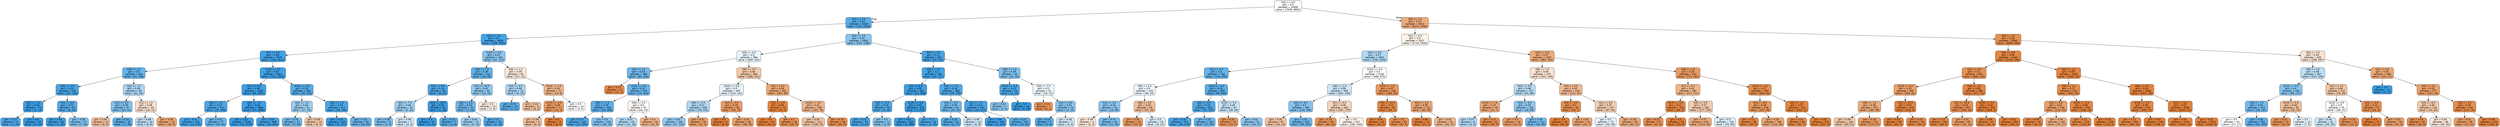 digraph Tree {
node [shape=box, style="filled, rounded", color="black", fontname=helvetica] ;
edge [fontname=helvetica] ;
0 [label="X[2] <= 0.5\ngini = 0.5\nsamples = 14000\nvalue = [7045, 6955]", fillcolor="#fffdfc"] ;
1 [label="X[5] <= 0.5\ngini = 0.23\nsamples = 5648\nvalue = [732, 4916]", fillcolor="#56ace9"] ;
0 -> 1 [labeldistance=2.5, labelangle=45, headlabel="True"] ;
2 [label="X[0] <= 3.5\ngini = 0.1\nsamples = 3839\nvalue = [209, 3630]", fillcolor="#44a3e6"] ;
1 -> 2 ;
3 [label="X[3] <= 5.5\ngini = 0.08\nsamples = 3675\nvalue = [162, 3513]", fillcolor="#42a2e6"] ;
2 -> 3 ;
4 [label="X[8] <= 1.5\ngini = 0.3\nsamples = 224\nvalue = [41, 183]", fillcolor="#65b3eb"] ;
3 -> 4 ;
5 [label="X[0] <= 0.5\ngini = 0.13\nsamples = 139\nvalue = [10, 129]", fillcolor="#48a5e7"] ;
4 -> 5 ;
6 [label="X[3] <= 1.5\ngini = 0.05\nsamples = 76\nvalue = [2, 74]", fillcolor="#3ea0e6"] ;
5 -> 6 ;
7 [label="gini = 0.17\nsamples = 22\nvalue = [2, 20]", fillcolor="#4da7e8"] ;
6 -> 7 ;
8 [label="gini = 0.0\nsamples = 54\nvalue = [0, 54]", fillcolor="#399de5"] ;
6 -> 8 ;
9 [label="X[4] <= 0.5\ngini = 0.22\nsamples = 63\nvalue = [8, 55]", fillcolor="#56abe9"] ;
5 -> 9 ;
10 [label="gini = 0.05\nsamples = 36\nvalue = [1, 35]", fillcolor="#3fa0e6"] ;
9 -> 10 ;
11 [label="gini = 0.38\nsamples = 27\nvalue = [7, 20]", fillcolor="#7ebfee"] ;
9 -> 11 ;
12 [label="X[0] <= 1.5\ngini = 0.46\nsamples = 85\nvalue = [31, 54]", fillcolor="#abd5f4"] ;
4 -> 12 ;
13 [label="X[1] <= 0.5\ngini = 0.39\nsamples = 57\nvalue = [15, 42]", fillcolor="#80c0ee"] ;
12 -> 13 ;
14 [label="gini = 0.44\nsamples = 12\nvalue = [8, 4]", fillcolor="#f2c09c"] ;
13 -> 14 ;
15 [label="gini = 0.26\nsamples = 45\nvalue = [7, 38]", fillcolor="#5dafea"] ;
13 -> 15 ;
16 [label="X[1] <= 1.5\ngini = 0.49\nsamples = 28\nvalue = [16, 12]", fillcolor="#f8e0ce"] ;
12 -> 16 ;
17 [label="gini = 0.48\nsamples = 15\nvalue = [6, 9]", fillcolor="#bddef6"] ;
16 -> 17 ;
18 [label="gini = 0.36\nsamples = 13\nvalue = [10, 3]", fillcolor="#eda774"] ;
16 -> 18 ;
19 [label="X[10] <= 4.5\ngini = 0.07\nsamples = 3451\nvalue = [121, 3330]", fillcolor="#40a1e6"] ;
3 -> 19 ;
20 [label="X[1] <= 0.5\ngini = 0.05\nsamples = 3183\nvalue = [86, 3097]", fillcolor="#3ea0e6"] ;
19 -> 20 ;
21 [label="X[8] <= 2.5\ngini = 0.17\nsamples = 317\nvalue = [29, 288]", fillcolor="#4da7e8"] ;
20 -> 21 ;
22 [label="gini = 0.11\nsamples = 240\nvalue = [14, 226]", fillcolor="#45a3e7"] ;
21 -> 22 ;
23 [label="gini = 0.31\nsamples = 77\nvalue = [15, 62]", fillcolor="#69b5eb"] ;
21 -> 23 ;
24 [label="X[0] <= 1.5\ngini = 0.04\nsamples = 2866\nvalue = [57, 2809]", fillcolor="#3d9fe6"] ;
20 -> 24 ;
25 [label="gini = 0.02\nsamples = 2168\nvalue = [23, 2145]", fillcolor="#3b9ee5"] ;
24 -> 25 ;
26 [label="gini = 0.09\nsamples = 698\nvalue = [34, 664]", fillcolor="#43a2e6"] ;
24 -> 26 ;
27 [label="X[10] <= 5.5\ngini = 0.23\nsamples = 268\nvalue = [35, 233]", fillcolor="#57ace9"] ;
19 -> 27 ;
28 [label="X[0] <= 1.5\ngini = 0.44\nsamples = 51\nvalue = [17, 34]", fillcolor="#9ccef2"] ;
27 -> 28 ;
29 [label="gini = 0.34\nsamples = 37\nvalue = [8, 29]", fillcolor="#70b8ec"] ;
28 -> 29 ;
30 [label="gini = 0.46\nsamples = 14\nvalue = [9, 5]", fillcolor="#f3c7a7"] ;
28 -> 30 ;
31 [label="X[8] <= 1.5\ngini = 0.15\nsamples = 217\nvalue = [18, 199]", fillcolor="#4ba6e7"] ;
27 -> 31 ;
32 [label="gini = 0.03\nsamples = 133\nvalue = [2, 131]", fillcolor="#3c9ee5"] ;
31 -> 32 ;
33 [label="gini = 0.31\nsamples = 84\nvalue = [16, 68]", fillcolor="#68b4eb"] ;
31 -> 33 ;
34 [label="X[10] <= 3.5\ngini = 0.41\nsamples = 164\nvalue = [47, 117]", fillcolor="#89c4ef"] ;
2 -> 34 ;
35 [label="X[8] <= 1.5\ngini = 0.29\nsamples = 115\nvalue = [20, 95]", fillcolor="#63b2ea"] ;
34 -> 35 ;
36 [label="X[3] <= 9.5\ngini = 0.16\nsamples = 69\nvalue = [6, 63]", fillcolor="#4ca6e7"] ;
35 -> 36 ;
37 [label="X[3] <= 7.5\ngini = 0.44\nsamples = 15\nvalue = [5, 10]", fillcolor="#9ccef2"] ;
36 -> 37 ;
38 [label="gini = 0.38\nsamples = 8\nvalue = [2, 6]", fillcolor="#7bbeee"] ;
37 -> 38 ;
39 [label="gini = 0.49\nsamples = 7\nvalue = [3, 4]", fillcolor="#cee6f8"] ;
37 -> 39 ;
40 [label="X[3] <= 19.5\ngini = 0.04\nsamples = 54\nvalue = [1, 53]", fillcolor="#3d9fe5"] ;
36 -> 40 ;
41 [label="gini = 0.0\nsamples = 47\nvalue = [0, 47]", fillcolor="#399de5"] ;
40 -> 41 ;
42 [label="gini = 0.24\nsamples = 7\nvalue = [1, 6]", fillcolor="#5aade9"] ;
40 -> 42 ;
43 [label="X[3] <= 18.5\ngini = 0.42\nsamples = 46\nvalue = [14, 32]", fillcolor="#90c8f0"] ;
35 -> 43 ;
44 [label="X[8] <= 2.5\ngini = 0.33\nsamples = 33\nvalue = [7, 26]", fillcolor="#6eb7ec"] ;
43 -> 44 ;
45 [label="gini = 0.44\nsamples = 15\nvalue = [5, 10]", fillcolor="#9ccef2"] ;
44 -> 45 ;
46 [label="gini = 0.2\nsamples = 18\nvalue = [2, 16]", fillcolor="#52a9e8"] ;
44 -> 46 ;
47 [label="gini = 0.5\nsamples = 13\nvalue = [7, 6]", fillcolor="#fbede3"] ;
43 -> 47 ;
48 [label="X[8] <= 1.5\ngini = 0.49\nsamples = 49\nvalue = [27, 22]", fillcolor="#fae8da"] ;
34 -> 48 ;
49 [label="X[4] <= 0.5\ngini = 0.46\nsamples = 22\nvalue = [8, 14]", fillcolor="#aad5f4"] ;
48 -> 49 ;
50 [label="gini = 0.26\nsamples = 13\nvalue = [2, 11]", fillcolor="#5dafea"] ;
49 -> 50 ;
51 [label="gini = 0.44\nsamples = 9\nvalue = [6, 3]", fillcolor="#f2c09c"] ;
49 -> 51 ;
52 [label="X[10] <= 5.5\ngini = 0.42\nsamples = 27\nvalue = [19, 8]", fillcolor="#f0b68c"] ;
48 -> 52 ;
53 [label="X[10] <= 4.5\ngini = 0.29\nsamples = 17\nvalue = [14, 3]", fillcolor="#eb9c63"] ;
52 -> 53 ;
54 [label="gini = 0.44\nsamples = 9\nvalue = [6, 3]", fillcolor="#f2c09c"] ;
53 -> 54 ;
55 [label="gini = 0.0\nsamples = 8\nvalue = [8, 0]", fillcolor="#e58139"] ;
53 -> 55 ;
56 [label="gini = 0.5\nsamples = 10\nvalue = [5, 5]", fillcolor="#ffffff"] ;
52 -> 56 ;
57 [label="X[6] <= 2.5\ngini = 0.41\nsamples = 1809\nvalue = [523, 1286]", fillcolor="#8ac5f0"] ;
1 -> 57 ;
58 [label="X[0] <= 0.5\ngini = 0.5\nsamples = 994\nvalue = [469, 525]", fillcolor="#eaf5fc"] ;
57 -> 58 ;
59 [label="X[3] <= 1.5\ngini = 0.34\nsamples = 388\nvalue = [84, 304]", fillcolor="#70b8ec"] ;
58 -> 59 ;
60 [label="gini = 0.15\nsamples = 12\nvalue = [11, 1]", fillcolor="#e78c4b"] ;
59 -> 60 ;
61 [label="X[10] <= 4.5\ngini = 0.31\nsamples = 376\nvalue = [73, 303]", fillcolor="#69b5eb"] ;
59 -> 61 ;
62 [label="X[8] <= 1.5\ngini = 0.25\nsamples = 329\nvalue = [49, 280]", fillcolor="#5caeea"] ;
61 -> 62 ;
63 [label="gini = 0.17\nsamples = 226\nvalue = [21, 205]", fillcolor="#4da7e8"] ;
62 -> 63 ;
64 [label="gini = 0.4\nsamples = 103\nvalue = [28, 75]", fillcolor="#83c2ef"] ;
62 -> 64 ;
65 [label="X[8] <= 2.5\ngini = 0.5\nsamples = 47\nvalue = [24, 23]", fillcolor="#fefaf7"] ;
61 -> 65 ;
66 [label="gini = 0.47\nsamples = 29\nvalue = [11, 18]", fillcolor="#b2d9f5"] ;
65 -> 66 ;
67 [label="gini = 0.4\nsamples = 18\nvalue = [13, 5]", fillcolor="#efb185"] ;
65 -> 67 ;
68 [label="X[8] <= 1.5\ngini = 0.46\nsamples = 606\nvalue = [385, 221]", fillcolor="#f4c9ab"] ;
58 -> 68 ;
69 [label="X[10] <= 4.5\ngini = 0.5\nsamples = 265\nvalue = [124, 141]", fillcolor="#e7f3fc"] ;
68 -> 69 ;
70 [label="X[0] <= 3.5\ngini = 0.47\nsamples = 209\nvalue = [78, 131]", fillcolor="#afd7f4"] ;
69 -> 70 ;
71 [label="gini = 0.43\nsamples = 183\nvalue = [57, 126]", fillcolor="#93c9f1"] ;
70 -> 71 ;
72 [label="gini = 0.31\nsamples = 26\nvalue = [21, 5]", fillcolor="#eb9f68"] ;
70 -> 72 ;
73 [label="X[3] <= 3.5\ngini = 0.29\nsamples = 56\nvalue = [46, 10]", fillcolor="#eb9c64"] ;
69 -> 73 ;
74 [label="gini = 0.0\nsamples = 8\nvalue = [8, 0]", fillcolor="#e58139"] ;
73 -> 74 ;
75 [label="gini = 0.33\nsamples = 48\nvalue = [38, 10]", fillcolor="#eca26d"] ;
73 -> 75 ;
76 [label="X[3] <= 6.5\ngini = 0.36\nsamples = 341\nvalue = [261, 80]", fillcolor="#eda876"] ;
68 -> 76 ;
77 [label="X[3] <= 4.5\ngini = 0.05\nsamples = 72\nvalue = [70, 2]", fillcolor="#e6853f"] ;
76 -> 77 ;
78 [label="gini = 0.0\nsamples = 54\nvalue = [54, 0]", fillcolor="#e58139"] ;
77 -> 78 ;
79 [label="gini = 0.2\nsamples = 18\nvalue = [16, 2]", fillcolor="#e89152"] ;
77 -> 79 ;
80 [label="X[10] <= 4.5\ngini = 0.41\nsamples = 269\nvalue = [191, 78]", fillcolor="#f0b48a"] ;
76 -> 80 ;
81 [label="gini = 0.45\nsamples = 211\nvalue = [139, 72]", fillcolor="#f2c2a0"] ;
80 -> 81 ;
82 [label="gini = 0.19\nsamples = 58\nvalue = [52, 6]", fillcolor="#e89050"] ;
80 -> 82 ;
83 [label="X[0] <= 3.5\ngini = 0.12\nsamples = 815\nvalue = [54, 761]", fillcolor="#47a4e7"] ;
57 -> 83 ;
84 [label="X[8] <= 1.5\ngini = 0.1\nsamples = 769\nvalue = [42, 727]", fillcolor="#44a3e7"] ;
83 -> 84 ;
85 [label="X[3] <= 6.5\ngini = 0.05\nsamples = 481\nvalue = [13, 468]", fillcolor="#3ea0e6"] ;
84 -> 85 ;
86 [label="X[3] <= 5.5\ngini = 0.19\nsamples = 55\nvalue = [6, 49]", fillcolor="#51a9e8"] ;
85 -> 86 ;
87 [label="gini = 0.13\nsamples = 44\nvalue = [3, 41]", fillcolor="#47a4e7"] ;
86 -> 87 ;
88 [label="gini = 0.4\nsamples = 11\nvalue = [3, 8]", fillcolor="#83c2ef"] ;
86 -> 88 ;
89 [label="X[10] <= 5.5\ngini = 0.03\nsamples = 426\nvalue = [7, 419]", fillcolor="#3c9fe5"] ;
85 -> 89 ;
90 [label="gini = 0.02\nsamples = 393\nvalue = [4, 389]", fillcolor="#3b9ee5"] ;
89 -> 90 ;
91 [label="gini = 0.17\nsamples = 33\nvalue = [3, 30]", fillcolor="#4da7e8"] ;
89 -> 91 ;
92 [label="X[3] <= 7.5\ngini = 0.18\nsamples = 288\nvalue = [29, 259]", fillcolor="#4fa8e8"] ;
84 -> 92 ;
93 [label="X[0] <= 0.5\ngini = 0.35\nsamples = 45\nvalue = [10, 35]", fillcolor="#72b9ec"] ;
92 -> 93 ;
94 [label="gini = 0.22\nsamples = 31\nvalue = [4, 27]", fillcolor="#56ace9"] ;
93 -> 94 ;
95 [label="gini = 0.49\nsamples = 14\nvalue = [6, 8]", fillcolor="#cee6f8"] ;
93 -> 95 ;
96 [label="X[1] <= 1.5\ngini = 0.14\nsamples = 243\nvalue = [19, 224]", fillcolor="#4aa5e7"] ;
92 -> 96 ;
97 [label="gini = 0.06\nsamples = 136\nvalue = [4, 132]", fillcolor="#3fa0e6"] ;
96 -> 97 ;
98 [label="gini = 0.24\nsamples = 107\nvalue = [15, 92]", fillcolor="#59ade9"] ;
96 -> 98 ;
99 [label="X[8] <= 1.5\ngini = 0.39\nsamples = 46\nvalue = [12, 34]", fillcolor="#7fc0ee"] ;
83 -> 99 ;
100 [label="X[10] <= 0.5\ngini = 0.15\nsamples = 25\nvalue = [2, 23]", fillcolor="#4aa6e7"] ;
99 -> 100 ;
101 [label="gini = 0.41\nsamples = 7\nvalue = [2, 5]", fillcolor="#88c4ef"] ;
100 -> 101 ;
102 [label="gini = 0.0\nsamples = 18\nvalue = [0, 18]", fillcolor="#399de5"] ;
100 -> 102 ;
103 [label="X[3] <= 7.5\ngini = 0.5\nsamples = 21\nvalue = [10, 11]", fillcolor="#edf6fd"] ;
99 -> 103 ;
104 [label="gini = 0.24\nsamples = 7\nvalue = [6, 1]", fillcolor="#e9965a"] ;
103 -> 104 ;
105 [label="X[4] <= 0.5\ngini = 0.41\nsamples = 14\nvalue = [4, 10]", fillcolor="#88c4ef"] ;
103 -> 105 ;
106 [label="gini = 0.24\nsamples = 7\nvalue = [1, 6]", fillcolor="#5aade9"] ;
105 -> 106 ;
107 [label="gini = 0.49\nsamples = 7\nvalue = [3, 4]", fillcolor="#cee6f8"] ;
105 -> 107 ;
108 [label="X[6] <= 1.5\ngini = 0.37\nsamples = 8352\nvalue = [6313, 2039]", fillcolor="#edaa79"] ;
0 -> 108 [labeldistance=2.5, labelangle=-45, headlabel="False"] ;
109 [label="X[2] <= 4.5\ngini = 0.5\nsamples = 3257\nvalue = [1713, 1544]", fillcolor="#fcf3eb"] ;
108 -> 109 ;
110 [label="X[0] <= 0.5\ngini = 0.47\nsamples = 1950\nvalue = [730, 1220]", fillcolor="#afd8f5"] ;
109 -> 110 ;
111 [label="X[1] <= 0.5\ngini = 0.3\nsamples = 794\nvalue = [144, 650]", fillcolor="#65b3eb"] ;
110 -> 111 ;
112 [label="X[8] <= 1.5\ngini = 0.5\nsamples = 103\nvalue = [49, 54]", fillcolor="#edf6fd"] ;
111 -> 112 ;
113 [label="X[3] <= 6.5\ngini = 0.42\nsamples = 54\nvalue = [16, 38]", fillcolor="#8cc6f0"] ;
112 -> 113 ;
114 [label="gini = 0.49\nsamples = 9\nvalue = [5, 4]", fillcolor="#fae6d7"] ;
113 -> 114 ;
115 [label="gini = 0.37\nsamples = 45\nvalue = [11, 34]", fillcolor="#79bded"] ;
113 -> 115 ;
116 [label="X[8] <= 4.5\ngini = 0.44\nsamples = 49\nvalue = [33, 16]", fillcolor="#f2be99"] ;
112 -> 116 ;
117 [label="gini = 0.29\nsamples = 29\nvalue = [24, 5]", fillcolor="#ea9b62"] ;
116 -> 117 ;
118 [label="gini = 0.5\nsamples = 20\nvalue = [9, 11]", fillcolor="#dbedfa"] ;
116 -> 118 ;
119 [label="X[10] <= 4.5\ngini = 0.24\nsamples = 691\nvalue = [95, 596]", fillcolor="#59ade9"] ;
111 -> 119 ;
120 [label="X[8] <= 3.5\ngini = 0.19\nsamples = 624\nvalue = [67, 557]", fillcolor="#51a9e8"] ;
119 -> 120 ;
121 [label="gini = 0.16\nsamples = 521\nvalue = [46, 475]", fillcolor="#4ca6e8"] ;
120 -> 121 ;
122 [label="gini = 0.32\nsamples = 103\nvalue = [21, 82]", fillcolor="#6cb6ec"] ;
120 -> 122 ;
123 [label="X[10] <= 5.5\ngini = 0.49\nsamples = 67\nvalue = [28, 39]", fillcolor="#c7e3f8"] ;
119 -> 123 ;
124 [label="gini = 0.24\nsamples = 14\nvalue = [12, 2]", fillcolor="#e9965a"] ;
123 -> 124 ;
125 [label="gini = 0.42\nsamples = 53\nvalue = [16, 37]", fillcolor="#8fc7f0"] ;
123 -> 125 ;
126 [label="X[10] <= 4.5\ngini = 0.5\nsamples = 1156\nvalue = [586, 570]", fillcolor="#fefcfa"] ;
110 -> 126 ;
127 [label="X[8] <= 1.5\ngini = 0.49\nsamples = 936\nvalue = [401, 535]", fillcolor="#cde6f8"] ;
126 -> 127 ;
128 [label="X[3] <= 6.5\ngini = 0.4\nsamples = 490\nvalue = [134, 356]", fillcolor="#84c2ef"] ;
127 -> 128 ;
129 [label="gini = 0.45\nsamples = 67\nvalue = [44, 23]", fillcolor="#f3c3a0"] ;
128 -> 129 ;
130 [label="gini = 0.33\nsamples = 423\nvalue = [90, 333]", fillcolor="#6fb7ec"] ;
128 -> 130 ;
131 [label="X[1] <= 0.5\ngini = 0.48\nsamples = 446\nvalue = [267, 179]", fillcolor="#f6d5be"] ;
127 -> 131 ;
132 [label="gini = 0.24\nsamples = 99\nvalue = [85, 14]", fillcolor="#e9965a"] ;
131 -> 132 ;
133 [label="gini = 0.5\nsamples = 347\nvalue = [182, 165]", fillcolor="#fdf3ed"] ;
131 -> 133 ;
134 [label="X[10] <= 5.5\ngini = 0.27\nsamples = 220\nvalue = [185, 35]", fillcolor="#ea995e"] ;
126 -> 134 ;
135 [label="X[3] <= 11.5\ngini = 0.13\nsamples = 97\nvalue = [90, 7]", fillcolor="#e78b48"] ;
134 -> 135 ;
136 [label="gini = 0.04\nsamples = 44\nvalue = [43, 1]", fillcolor="#e6843e"] ;
135 -> 136 ;
137 [label="gini = 0.2\nsamples = 53\nvalue = [47, 6]", fillcolor="#e89152"] ;
135 -> 137 ;
138 [label="X[3] <= 5.5\ngini = 0.35\nsamples = 123\nvalue = [95, 28]", fillcolor="#eda673"] ;
134 -> 138 ;
139 [label="gini = 0.06\nsamples = 32\nvalue = [31, 1]", fillcolor="#e6853f"] ;
138 -> 139 ;
140 [label="gini = 0.42\nsamples = 91\nvalue = [64, 27]", fillcolor="#f0b68d"] ;
138 -> 140 ;
141 [label="X[0] <= 0.5\ngini = 0.37\nsamples = 1307\nvalue = [983, 324]", fillcolor="#eeab7a"] ;
109 -> 141 ;
142 [label="X[8] <= 1.5\ngini = 0.49\nsamples = 375\nvalue = [212, 163]", fillcolor="#f9e2d1"] ;
141 -> 142 ;
143 [label="X[1] <= 0.5\ngini = 0.48\nsamples = 157\nvalue = [61, 96]", fillcolor="#b7dbf6"] ;
142 -> 143 ;
144 [label="X[10] <= 1.5\ngini = 0.37\nsamples = 29\nvalue = [22, 7]", fillcolor="#eda978"] ;
143 -> 144 ;
145 [label="gini = 0.47\nsamples = 8\nvalue = [3, 5]", fillcolor="#b0d8f5"] ;
144 -> 145 ;
146 [label="gini = 0.17\nsamples = 21\nvalue = [19, 2]", fillcolor="#e88e4e"] ;
144 -> 146 ;
147 [label="X[3] <= 5.5\ngini = 0.42\nsamples = 128\nvalue = [39, 89]", fillcolor="#90c8f0"] ;
143 -> 147 ;
148 [label="gini = 0.3\nsamples = 16\nvalue = [13, 3]", fillcolor="#eb9e67"] ;
147 -> 148 ;
149 [label="gini = 0.36\nsamples = 112\nvalue = [26, 86]", fillcolor="#75bbed"] ;
147 -> 149 ;
150 [label="X[3] <= 8.5\ngini = 0.43\nsamples = 218\nvalue = [151, 67]", fillcolor="#f1b991"] ;
142 -> 150 ;
151 [label="X[6] <= 0.5\ngini = 0.2\nsamples = 61\nvalue = [54, 7]", fillcolor="#e89153"] ;
150 -> 151 ;
152 [label="gini = 0.0\nsamples = 30\nvalue = [30, 0]", fillcolor="#e58139"] ;
151 -> 152 ;
153 [label="gini = 0.35\nsamples = 31\nvalue = [24, 7]", fillcolor="#eda673"] ;
151 -> 153 ;
154 [label="X[2] <= 6.5\ngini = 0.47\nsamples = 157\nvalue = [97, 60]", fillcolor="#f5cfb3"] ;
150 -> 154 ;
155 [label="gini = 0.5\nsamples = 73\nvalue = [34, 39]", fillcolor="#e6f2fc"] ;
154 -> 155 ;
156 [label="gini = 0.38\nsamples = 84\nvalue = [63, 21]", fillcolor="#eeab7b"] ;
154 -> 156 ;
157 [label="X[8] <= 1.5\ngini = 0.29\nsamples = 932\nvalue = [771, 161]", fillcolor="#ea9b62"] ;
141 -> 157 ;
158 [label="X[1] <= 0.5\ngini = 0.41\nsamples = 382\nvalue = [271, 111]", fillcolor="#f0b58a"] ;
157 -> 158 ;
159 [label="X[10] <= 2.5\ngini = 0.11\nsamples = 100\nvalue = [94, 6]", fillcolor="#e78946"] ;
158 -> 159 ;
160 [label="gini = 0.22\nsamples = 47\nvalue = [41, 6]", fillcolor="#e99356"] ;
159 -> 160 ;
161 [label="gini = 0.0\nsamples = 53\nvalue = [53, 0]", fillcolor="#e58139"] ;
159 -> 161 ;
162 [label="X[6] <= 0.5\ngini = 0.47\nsamples = 282\nvalue = [177, 105]", fillcolor="#f4ccae"] ;
158 -> 162 ;
163 [label="gini = 0.37\nsamples = 163\nvalue = [123, 40]", fillcolor="#edaa79"] ;
162 -> 163 ;
164 [label="gini = 0.5\nsamples = 119\nvalue = [54, 65]", fillcolor="#ddeefb"] ;
162 -> 164 ;
165 [label="X[10] <= 2.5\ngini = 0.17\nsamples = 550\nvalue = [500, 50]", fillcolor="#e88e4d"] ;
157 -> 165 ;
166 [label="X[3] <= 8.5\ngini = 0.28\nsamples = 236\nvalue = [197, 39]", fillcolor="#ea9a60"] ;
165 -> 166 ;
167 [label="gini = 0.11\nsamples = 88\nvalue = [83, 5]", fillcolor="#e78945"] ;
166 -> 167 ;
168 [label="gini = 0.35\nsamples = 148\nvalue = [114, 34]", fillcolor="#eda774"] ;
166 -> 168 ;
169 [label="X[0] <= 1.5\ngini = 0.07\nsamples = 314\nvalue = [303, 11]", fillcolor="#e68640"] ;
165 -> 169 ;
170 [label="gini = 0.14\nsamples = 89\nvalue = [82, 7]", fillcolor="#e78c4a"] ;
169 -> 170 ;
171 [label="gini = 0.03\nsamples = 225\nvalue = [221, 4]", fillcolor="#e5833d"] ;
169 -> 171 ;
172 [label="X[6] <= 2.5\ngini = 0.18\nsamples = 5095\nvalue = [4600, 495]", fillcolor="#e88f4e"] ;
108 -> 172 ;
173 [label="X[0] <= 0.5\ngini = 0.09\nsamples = 4440\nvalue = [4232, 208]", fillcolor="#e68743"] ;
172 -> 173 ;
174 [label="X[2] <= 4.5\ngini = 0.21\nsamples = 953\nvalue = [840, 113]", fillcolor="#e89254"] ;
173 -> 174 ;
175 [label="X[10] <= 4.5\ngini = 0.32\nsamples = 455\nvalue = [363, 92]", fillcolor="#eca16b"] ;
174 -> 175 ;
176 [label="X[8] <= 1.5\ngini = 0.38\nsamples = 351\nvalue = [263, 88]", fillcolor="#eeab7b"] ;
175 -> 176 ;
177 [label="gini = 0.46\nsamples = 140\nvalue = [89, 51]", fillcolor="#f4c9aa"] ;
176 -> 177 ;
178 [label="gini = 0.29\nsamples = 211\nvalue = [174, 37]", fillcolor="#eb9c63"] ;
176 -> 178 ;
179 [label="X[3] <= 15.5\ngini = 0.07\nsamples = 104\nvalue = [100, 4]", fillcolor="#e68641"] ;
175 -> 179 ;
180 [label="gini = 0.03\nsamples = 65\nvalue = [64, 1]", fillcolor="#e5833c"] ;
179 -> 180 ;
181 [label="gini = 0.14\nsamples = 39\nvalue = [36, 3]", fillcolor="#e78c49"] ;
179 -> 181 ;
182 [label="X[8] <= 1.5\ngini = 0.08\nsamples = 498\nvalue = [477, 21]", fillcolor="#e68742"] ;
174 -> 182 ;
183 [label="X[3] <= 16.5\ngini = 0.19\nsamples = 167\nvalue = [149, 18]", fillcolor="#e89051"] ;
182 -> 183 ;
184 [label="gini = 0.11\nsamples = 104\nvalue = [98, 6]", fillcolor="#e78945"] ;
183 -> 184 ;
185 [label="gini = 0.31\nsamples = 63\nvalue = [51, 12]", fillcolor="#eb9f68"] ;
183 -> 185 ;
186 [label="X[10] <= 0.5\ngini = 0.02\nsamples = 331\nvalue = [328, 3]", fillcolor="#e5823b"] ;
182 -> 186 ;
187 [label="gini = 0.08\nsamples = 47\nvalue = [45, 2]", fillcolor="#e68742"] ;
186 -> 187 ;
188 [label="gini = 0.01\nsamples = 284\nvalue = [283, 1]", fillcolor="#e5813a"] ;
186 -> 188 ;
189 [label="X[2] <= 1.5\ngini = 0.05\nsamples = 3487\nvalue = [3392, 95]", fillcolor="#e6853f"] ;
173 -> 189 ;
190 [label="X[8] <= 1.5\ngini = 0.17\nsamples = 404\nvalue = [365, 39]", fillcolor="#e88e4e"] ;
189 -> 190 ;
191 [label="X[3] <= 8.5\ngini = 0.32\nsamples = 148\nvalue = [119, 29]", fillcolor="#eba069"] ;
190 -> 191 ;
192 [label="gini = 0.08\nsamples = 46\nvalue = [44, 2]", fillcolor="#e68742"] ;
191 -> 192 ;
193 [label="gini = 0.39\nsamples = 102\nvalue = [75, 27]", fillcolor="#eeae80"] ;
191 -> 193 ;
194 [label="X[10] <= 2.5\ngini = 0.08\nsamples = 256\nvalue = [246, 10]", fillcolor="#e68641"] ;
190 -> 194 ;
195 [label="gini = 0.12\nsamples = 128\nvalue = [120, 8]", fillcolor="#e78946"] ;
194 -> 195 ;
196 [label="gini = 0.03\nsamples = 128\nvalue = [126, 2]", fillcolor="#e5833c"] ;
194 -> 196 ;
197 [label="X[8] <= 0.5\ngini = 0.04\nsamples = 3083\nvalue = [3027, 56]", fillcolor="#e5833d"] ;
189 -> 197 ;
198 [label="X[10] <= 4.5\ngini = 0.09\nsamples = 520\nvalue = [495, 25]", fillcolor="#e68743"] ;
197 -> 198 ;
199 [label="gini = 0.12\nsamples = 380\nvalue = [356, 24]", fillcolor="#e78946"] ;
198 -> 199 ;
200 [label="gini = 0.01\nsamples = 140\nvalue = [139, 1]", fillcolor="#e5823a"] ;
198 -> 200 ;
201 [label="X[2] <= 4.5\ngini = 0.02\nsamples = 2563\nvalue = [2532, 31]", fillcolor="#e5833b"] ;
197 -> 201 ;
202 [label="gini = 0.04\nsamples = 1026\nvalue = [1004, 22]", fillcolor="#e6843d"] ;
201 -> 202 ;
203 [label="gini = 0.01\nsamples = 1537\nvalue = [1528, 9]", fillcolor="#e5823a"] ;
201 -> 203 ;
204 [label="X[0] <= 1.5\ngini = 0.49\nsamples = 655\nvalue = [368, 287]", fillcolor="#f9e3d3"] ;
172 -> 204 ;
205 [label="X[8] <= 2.5\ngini = 0.48\nsamples = 367\nvalue = [147, 220]", fillcolor="#bddef6"] ;
204 -> 205 ;
206 [label="X[10] <= 4.5\ngini = 0.4\nsamples = 245\nvalue = [68, 177]", fillcolor="#85c3ef"] ;
205 -> 206 ;
207 [label="X[3] <= 7.5\ngini = 0.35\nsamples = 215\nvalue = [48, 167]", fillcolor="#72b9ec"] ;
206 -> 207 ;
208 [label="gini = 0.5\nsamples = 34\nvalue = [17, 17]", fillcolor="#ffffff"] ;
207 -> 208 ;
209 [label="gini = 0.28\nsamples = 181\nvalue = [31, 150]", fillcolor="#62b1ea"] ;
207 -> 209 ;
210 [label="X[10] <= 5.5\ngini = 0.44\nsamples = 30\nvalue = [20, 10]", fillcolor="#f2c09c"] ;
206 -> 210 ;
211 [label="gini = 0.23\nsamples = 15\nvalue = [13, 2]", fillcolor="#e99457"] ;
210 -> 211 ;
212 [label="gini = 0.5\nsamples = 15\nvalue = [7, 8]", fillcolor="#e6f3fc"] ;
210 -> 212 ;
213 [label="X[2] <= 4.5\ngini = 0.46\nsamples = 122\nvalue = [79, 43]", fillcolor="#f3c6a5"] ;
205 -> 213 ;
214 [label="X[10] <= 4.5\ngini = 0.5\nsamples = 75\nvalue = [38, 37]", fillcolor="#fefcfa"] ;
213 -> 214 ;
215 [label="gini = 0.49\nsamples = 61\nvalue = [26, 35]", fillcolor="#cce6f8"] ;
214 -> 215 ;
216 [label="gini = 0.24\nsamples = 14\nvalue = [12, 2]", fillcolor="#e9965a"] ;
214 -> 216 ;
217 [label="X[3] <= 8.5\ngini = 0.22\nsamples = 47\nvalue = [41, 6]", fillcolor="#e99356"] ;
213 -> 217 ;
218 [label="gini = 0.0\nsamples = 17\nvalue = [17, 0]", fillcolor="#e58139"] ;
217 -> 218 ;
219 [label="gini = 0.32\nsamples = 30\nvalue = [24, 6]", fillcolor="#eca06a"] ;
217 -> 219 ;
220 [label="X[1] <= 0.5\ngini = 0.36\nsamples = 288\nvalue = [221, 67]", fillcolor="#eda775"] ;
204 -> 220 ;
221 [label="gini = 0.0\nsamples = 11\nvalue = [0, 11]", fillcolor="#399de5"] ;
220 -> 221 ;
222 [label="X[2] <= 3.5\ngini = 0.32\nsamples = 277\nvalue = [221, 56]", fillcolor="#eca16b"] ;
220 -> 222 ;
223 [label="X[3] <= 6.5\ngini = 0.46\nsamples = 116\nvalue = [74, 42]", fillcolor="#f4c9a9"] ;
222 -> 223 ;
224 [label="gini = 0.19\nsamples = 28\nvalue = [25, 3]", fillcolor="#e89051"] ;
223 -> 224 ;
225 [label="gini = 0.49\nsamples = 88\nvalue = [49, 39]", fillcolor="#fae5d7"] ;
223 -> 225 ;
226 [label="X[0] <= 2.5\ngini = 0.16\nsamples = 161\nvalue = [147, 14]", fillcolor="#e78d4c"] ;
222 -> 226 ;
227 [label="gini = 0.31\nsamples = 58\nvalue = [47, 11]", fillcolor="#eb9e67"] ;
226 -> 227 ;
228 [label="gini = 0.06\nsamples = 103\nvalue = [100, 3]", fillcolor="#e6853f"] ;
226 -> 228 ;
}